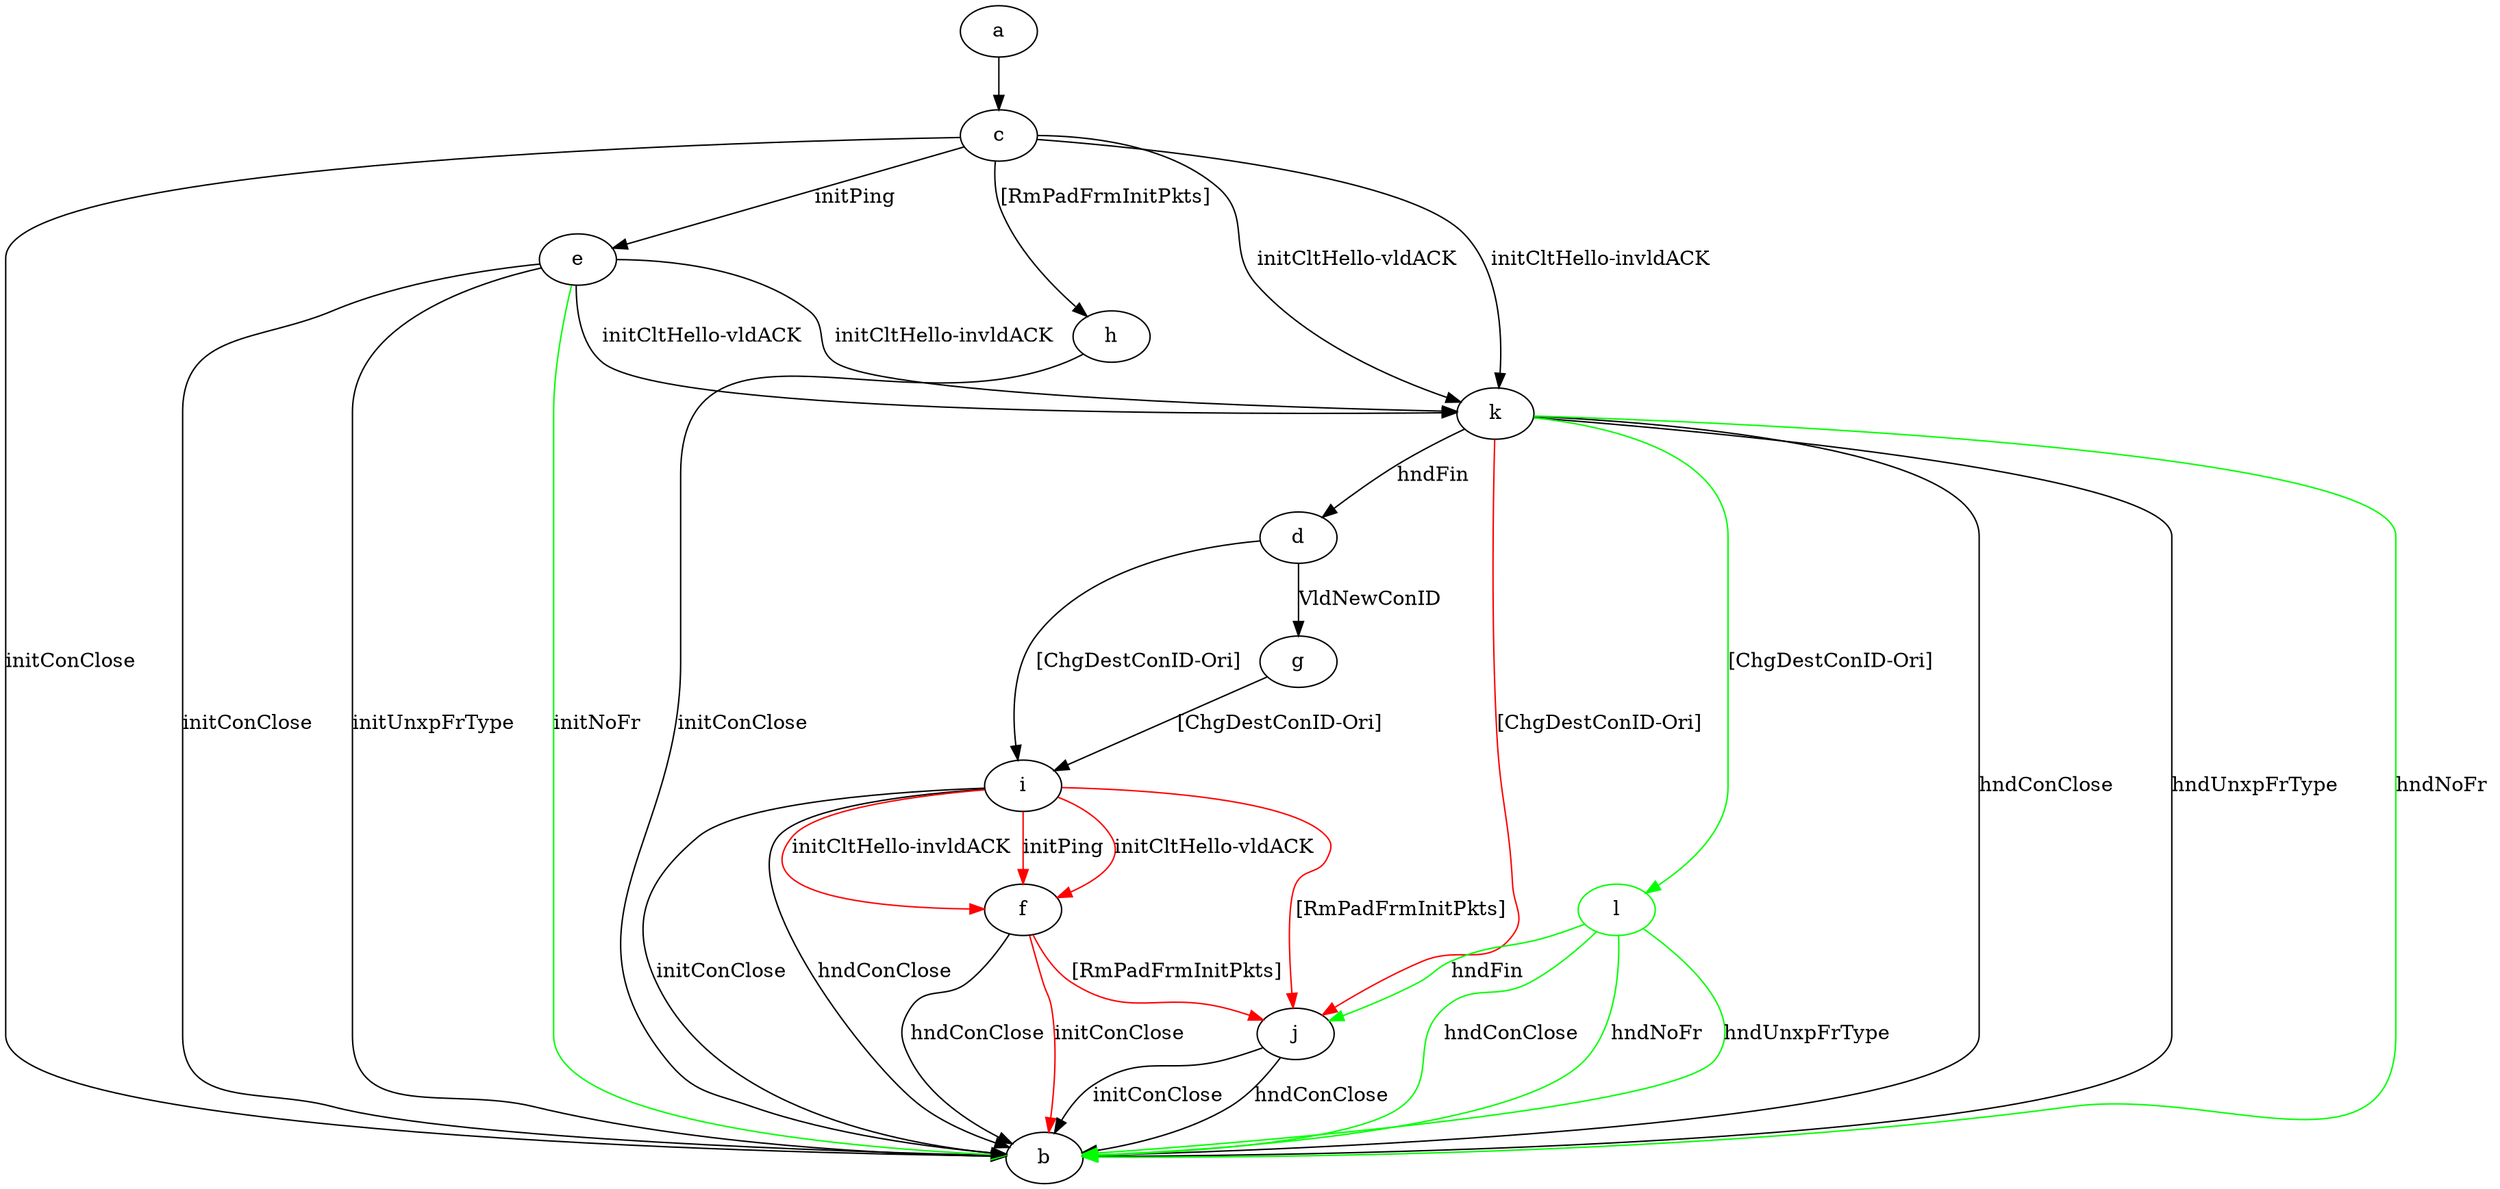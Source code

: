 digraph "" {
	a -> c	[key=0];
	c -> b	[key=0,
		label="initConClose "];
	c -> e	[key=0,
		label="initPing "];
	c -> h	[key=0,
		label="[RmPadFrmInitPkts] "];
	c -> k	[key=0,
		label="initCltHello-vldACK "];
	c -> k	[key=1,
		label="initCltHello-invldACK "];
	d -> g	[key=0,
		label="VldNewConID "];
	d -> i	[key=0,
		label="[ChgDestConID-Ori] "];
	e -> b	[key=0,
		label="initConClose "];
	e -> b	[key=1,
		label="initUnxpFrType "];
	e -> b	[key=2,
		color=green,
		label="initNoFr "];
	e -> k	[key=0,
		label="initCltHello-vldACK "];
	e -> k	[key=1,
		label="initCltHello-invldACK "];
	f -> b	[key=0,
		label="hndConClose "];
	f -> b	[key=1,
		color=red,
		label="initConClose "];
	f -> j	[key=0,
		color=red,
		label="[RmPadFrmInitPkts] "];
	g -> i	[key=0,
		label="[ChgDestConID-Ori] "];
	h -> b	[key=0,
		label="initConClose "];
	i -> b	[key=0,
		label="initConClose "];
	i -> b	[key=1,
		label="hndConClose "];
	i -> f	[key=0,
		color=red,
		label="initPing "];
	i -> f	[key=1,
		color=red,
		label="initCltHello-vldACK "];
	i -> f	[key=2,
		color=red,
		label="initCltHello-invldACK "];
	i -> j	[key=0,
		color=red,
		label="[RmPadFrmInitPkts] "];
	j -> b	[key=0,
		label="initConClose "];
	j -> b	[key=1,
		label="hndConClose "];
	k -> b	[key=0,
		label="hndConClose "];
	k -> b	[key=1,
		label="hndUnxpFrType "];
	k -> b	[key=2,
		color=green,
		label="hndNoFr "];
	k -> d	[key=0,
		label="hndFin "];
	k -> j	[key=0,
		color=red,
		label="[ChgDestConID-Ori] "];
	l	[color=green];
	k -> l	[key=0,
		color=green,
		label="[ChgDestConID-Ori] "];
	l -> b	[key=0,
		color=green,
		label="hndConClose "];
	l -> b	[key=1,
		color=green,
		label="hndNoFr "];
	l -> b	[key=2,
		color=green,
		label="hndUnxpFrType "];
	l -> j	[key=0,
		color=green,
		label="hndFin "];
}
